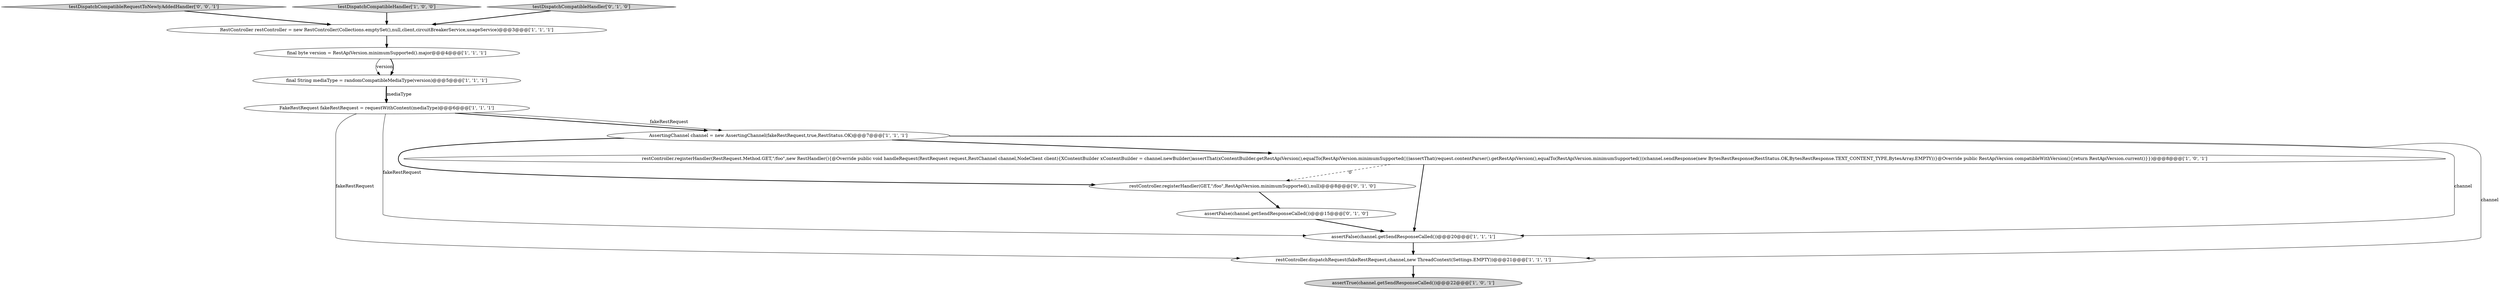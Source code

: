 digraph {
5 [style = filled, label = "FakeRestRequest fakeRestRequest = requestWithContent(mediaType)@@@6@@@['1', '1', '1']", fillcolor = white, shape = ellipse image = "AAA0AAABBB1BBB"];
13 [style = filled, label = "testDispatchCompatibleRequestToNewlyAddedHandler['0', '0', '1']", fillcolor = lightgray, shape = diamond image = "AAA0AAABBB3BBB"];
8 [style = filled, label = "AssertingChannel channel = new AssertingChannel(fakeRestRequest,true,RestStatus.OK)@@@7@@@['1', '1', '1']", fillcolor = white, shape = ellipse image = "AAA0AAABBB1BBB"];
9 [style = filled, label = "restController.registerHandler(RestRequest.Method.GET,\"/foo\",new RestHandler(){@Override public void handleRequest(RestRequest request,RestChannel channel,NodeClient client){XContentBuilder xContentBuilder = channel.newBuilder()assertThat(xContentBuilder.getRestApiVersion(),equalTo(RestApiVersion.minimumSupported()))assertThat(request.contentParser().getRestApiVersion(),equalTo(RestApiVersion.minimumSupported()))channel.sendResponse(new BytesRestResponse(RestStatus.OK,BytesRestResponse.TEXT_CONTENT_TYPE,BytesArray.EMPTY))}@Override public RestApiVersion compatibleWithVersion(){return RestApiVersion.current()}})@@@8@@@['1', '0', '1']", fillcolor = white, shape = ellipse image = "AAA0AAABBB1BBB"];
11 [style = filled, label = "restController.registerHandler(GET,\"/foo\",RestApiVersion.minimumSupported(),null)@@@8@@@['0', '1', '0']", fillcolor = white, shape = ellipse image = "AAA1AAABBB2BBB"];
1 [style = filled, label = "assertFalse(channel.getSendResponseCalled())@@@20@@@['1', '1', '1']", fillcolor = white, shape = ellipse image = "AAA0AAABBB1BBB"];
6 [style = filled, label = "final byte version = RestApiVersion.minimumSupported().major@@@4@@@['1', '1', '1']", fillcolor = white, shape = ellipse image = "AAA0AAABBB1BBB"];
7 [style = filled, label = "restController.dispatchRequest(fakeRestRequest,channel,new ThreadContext(Settings.EMPTY))@@@21@@@['1', '1', '1']", fillcolor = white, shape = ellipse image = "AAA0AAABBB1BBB"];
10 [style = filled, label = "assertFalse(channel.getSendResponseCalled())@@@15@@@['0', '1', '0']", fillcolor = white, shape = ellipse image = "AAA0AAABBB2BBB"];
4 [style = filled, label = "assertTrue(channel.getSendResponseCalled())@@@22@@@['1', '0', '1']", fillcolor = lightgray, shape = ellipse image = "AAA0AAABBB1BBB"];
0 [style = filled, label = "testDispatchCompatibleHandler['1', '0', '0']", fillcolor = lightgray, shape = diamond image = "AAA0AAABBB1BBB"];
12 [style = filled, label = "testDispatchCompatibleHandler['0', '1', '0']", fillcolor = lightgray, shape = diamond image = "AAA0AAABBB2BBB"];
3 [style = filled, label = "RestController restController = new RestController(Collections.emptySet(),null,client,circuitBreakerService,usageService)@@@3@@@['1', '1', '1']", fillcolor = white, shape = ellipse image = "AAA0AAABBB1BBB"];
2 [style = filled, label = "final String mediaType = randomCompatibleMediaType(version)@@@5@@@['1', '1', '1']", fillcolor = white, shape = ellipse image = "AAA0AAABBB1BBB"];
9->11 [style = dashed, label="0"];
8->9 [style = bold, label=""];
5->8 [style = bold, label=""];
2->5 [style = bold, label=""];
8->7 [style = solid, label="channel"];
5->7 [style = solid, label="fakeRestRequest"];
2->5 [style = solid, label="mediaType"];
0->3 [style = bold, label=""];
6->2 [style = solid, label="version"];
6->2 [style = bold, label=""];
3->6 [style = bold, label=""];
10->1 [style = bold, label=""];
8->11 [style = bold, label=""];
11->10 [style = bold, label=""];
5->8 [style = solid, label="fakeRestRequest"];
7->4 [style = bold, label=""];
12->3 [style = bold, label=""];
8->1 [style = solid, label="channel"];
13->3 [style = bold, label=""];
1->7 [style = bold, label=""];
9->1 [style = bold, label=""];
5->1 [style = solid, label="fakeRestRequest"];
}
